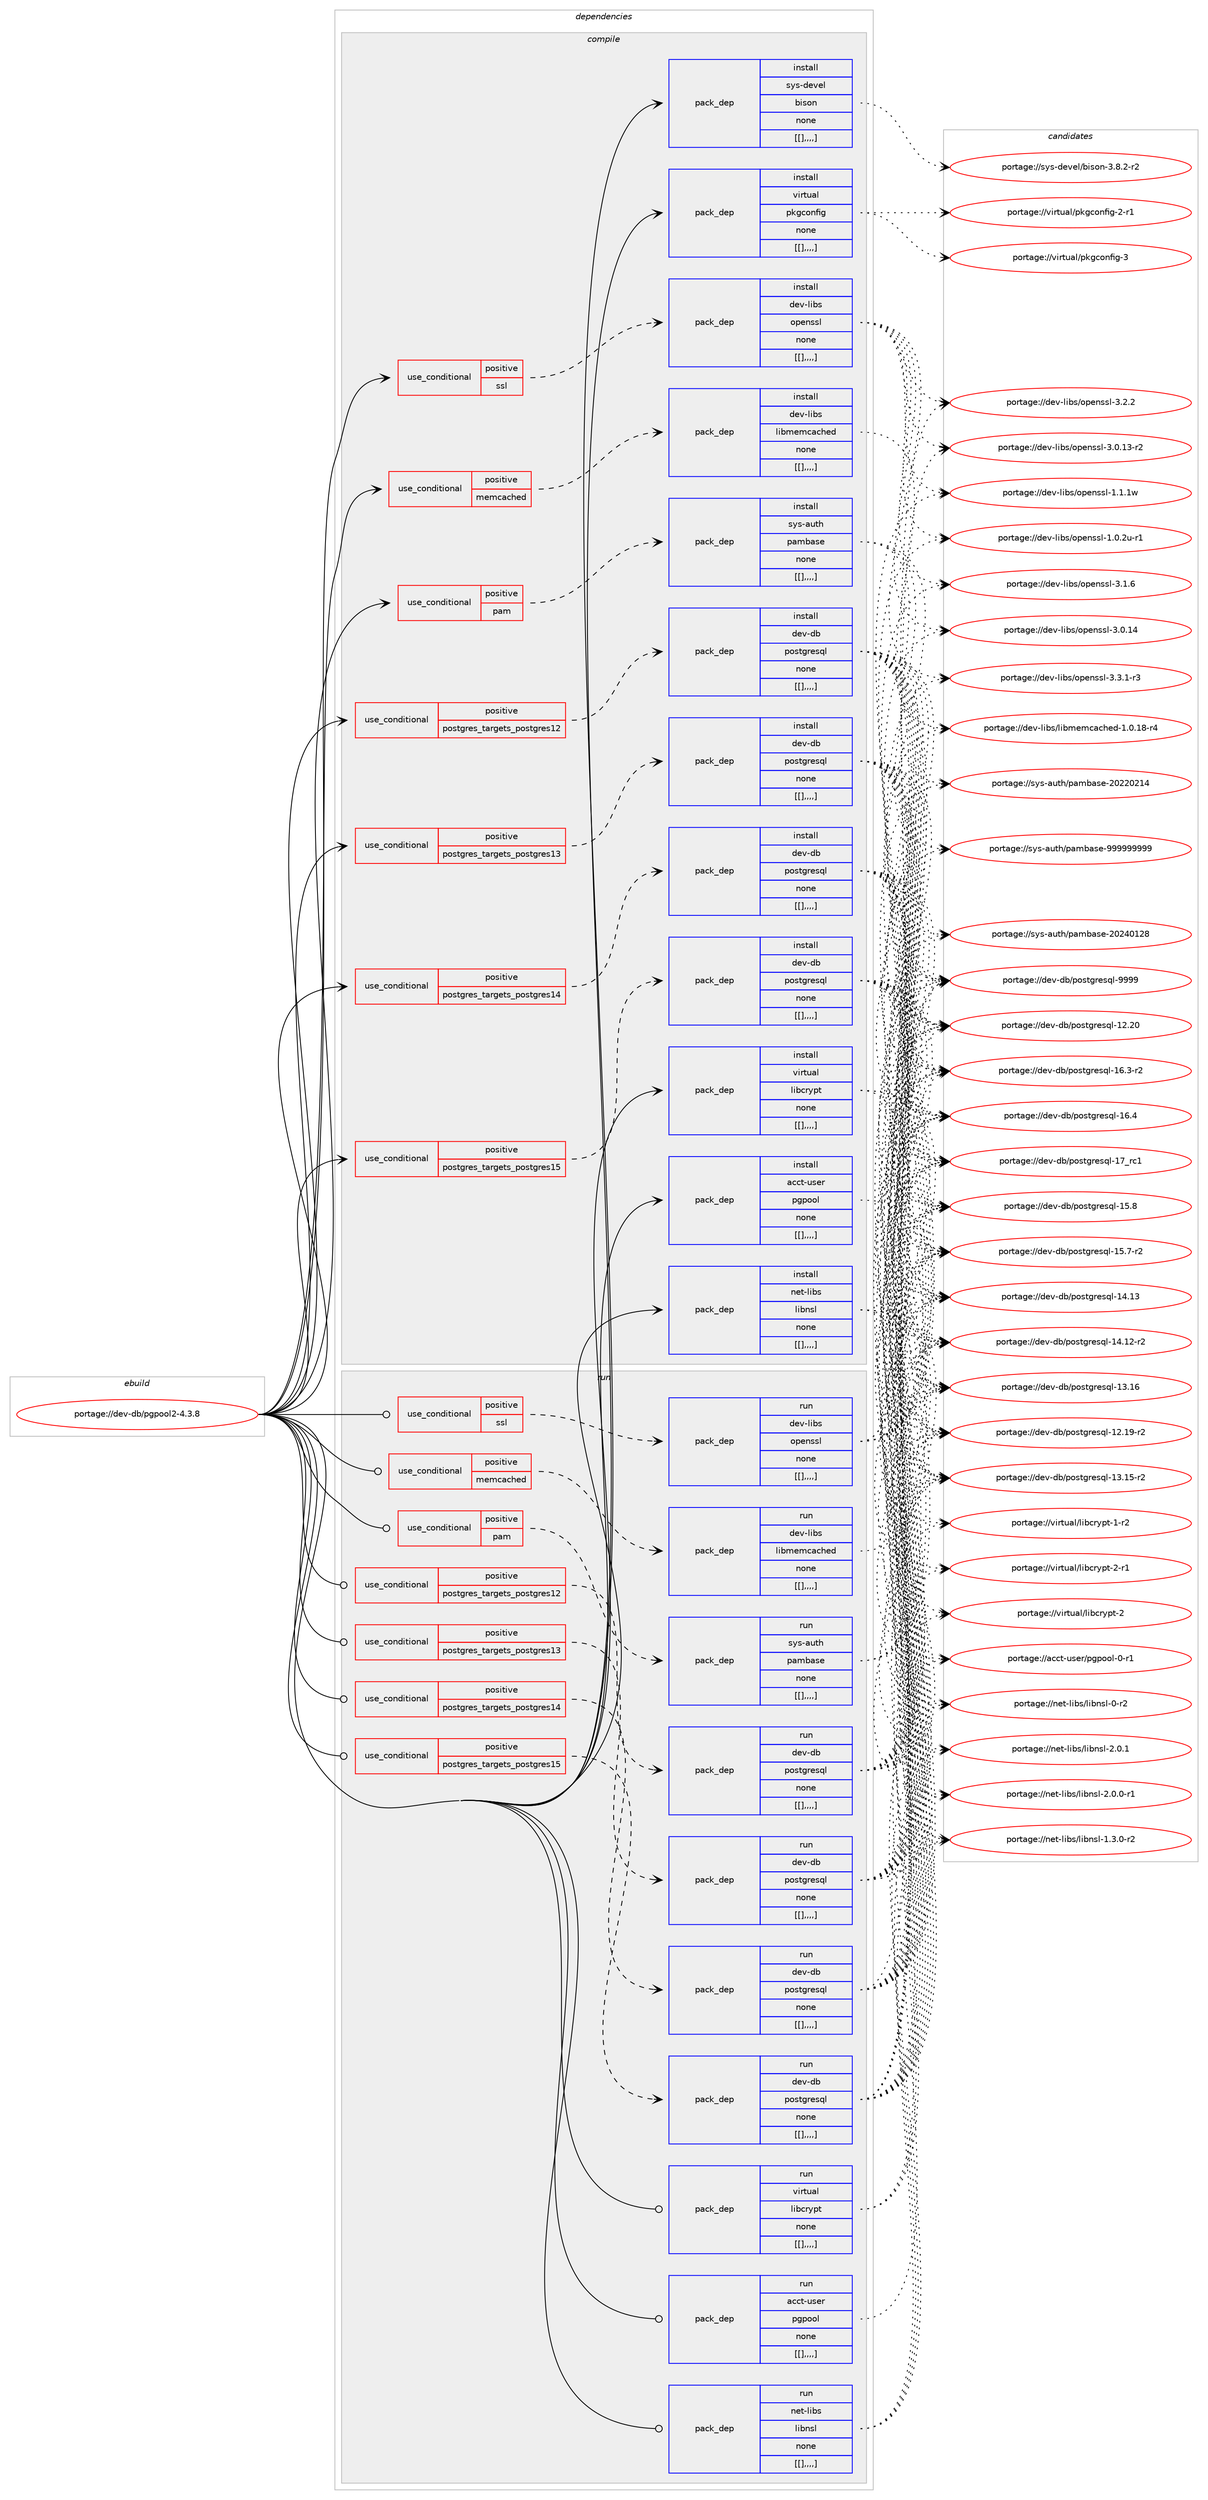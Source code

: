 digraph prolog {

# *************
# Graph options
# *************

newrank=true;
concentrate=true;
compound=true;
graph [rankdir=LR,fontname=Helvetica,fontsize=10,ranksep=1.5];#, ranksep=2.5, nodesep=0.2];
edge  [arrowhead=vee];
node  [fontname=Helvetica,fontsize=10];

# **********
# The ebuild
# **********

subgraph cluster_leftcol {
color=gray;
label=<<i>ebuild</i>>;
id [label="portage://dev-db/pgpool2-4.3.8", color=red, width=4, href="../dev-db/pgpool2-4.3.8.svg"];
}

# ****************
# The dependencies
# ****************

subgraph cluster_midcol {
color=gray;
label=<<i>dependencies</i>>;
subgraph cluster_compile {
fillcolor="#eeeeee";
style=filled;
label=<<i>compile</i>>;
subgraph cond18183 {
dependency69028 [label=<<TABLE BORDER="0" CELLBORDER="1" CELLSPACING="0" CELLPADDING="4"><TR><TD ROWSPAN="3" CELLPADDING="10">use_conditional</TD></TR><TR><TD>positive</TD></TR><TR><TD>memcached</TD></TR></TABLE>>, shape=none, color=red];
subgraph pack49900 {
dependency69029 [label=<<TABLE BORDER="0" CELLBORDER="1" CELLSPACING="0" CELLPADDING="4" WIDTH="220"><TR><TD ROWSPAN="6" CELLPADDING="30">pack_dep</TD></TR><TR><TD WIDTH="110">install</TD></TR><TR><TD>dev-libs</TD></TR><TR><TD>libmemcached</TD></TR><TR><TD>none</TD></TR><TR><TD>[[],,,,]</TD></TR></TABLE>>, shape=none, color=blue];
}
dependency69028:e -> dependency69029:w [weight=20,style="dashed",arrowhead="vee"];
}
id:e -> dependency69028:w [weight=20,style="solid",arrowhead="vee"];
subgraph cond18184 {
dependency69030 [label=<<TABLE BORDER="0" CELLBORDER="1" CELLSPACING="0" CELLPADDING="4"><TR><TD ROWSPAN="3" CELLPADDING="10">use_conditional</TD></TR><TR><TD>positive</TD></TR><TR><TD>pam</TD></TR></TABLE>>, shape=none, color=red];
subgraph pack49901 {
dependency69031 [label=<<TABLE BORDER="0" CELLBORDER="1" CELLSPACING="0" CELLPADDING="4" WIDTH="220"><TR><TD ROWSPAN="6" CELLPADDING="30">pack_dep</TD></TR><TR><TD WIDTH="110">install</TD></TR><TR><TD>sys-auth</TD></TR><TR><TD>pambase</TD></TR><TR><TD>none</TD></TR><TR><TD>[[],,,,]</TD></TR></TABLE>>, shape=none, color=blue];
}
dependency69030:e -> dependency69031:w [weight=20,style="dashed",arrowhead="vee"];
}
id:e -> dependency69030:w [weight=20,style="solid",arrowhead="vee"];
subgraph cond18185 {
dependency69032 [label=<<TABLE BORDER="0" CELLBORDER="1" CELLSPACING="0" CELLPADDING="4"><TR><TD ROWSPAN="3" CELLPADDING="10">use_conditional</TD></TR><TR><TD>positive</TD></TR><TR><TD>postgres_targets_postgres12</TD></TR></TABLE>>, shape=none, color=red];
subgraph pack49902 {
dependency69033 [label=<<TABLE BORDER="0" CELLBORDER="1" CELLSPACING="0" CELLPADDING="4" WIDTH="220"><TR><TD ROWSPAN="6" CELLPADDING="30">pack_dep</TD></TR><TR><TD WIDTH="110">install</TD></TR><TR><TD>dev-db</TD></TR><TR><TD>postgresql</TD></TR><TR><TD>none</TD></TR><TR><TD>[[],,,,]</TD></TR></TABLE>>, shape=none, color=blue];
}
dependency69032:e -> dependency69033:w [weight=20,style="dashed",arrowhead="vee"];
}
id:e -> dependency69032:w [weight=20,style="solid",arrowhead="vee"];
subgraph cond18186 {
dependency69034 [label=<<TABLE BORDER="0" CELLBORDER="1" CELLSPACING="0" CELLPADDING="4"><TR><TD ROWSPAN="3" CELLPADDING="10">use_conditional</TD></TR><TR><TD>positive</TD></TR><TR><TD>postgres_targets_postgres13</TD></TR></TABLE>>, shape=none, color=red];
subgraph pack49903 {
dependency69035 [label=<<TABLE BORDER="0" CELLBORDER="1" CELLSPACING="0" CELLPADDING="4" WIDTH="220"><TR><TD ROWSPAN="6" CELLPADDING="30">pack_dep</TD></TR><TR><TD WIDTH="110">install</TD></TR><TR><TD>dev-db</TD></TR><TR><TD>postgresql</TD></TR><TR><TD>none</TD></TR><TR><TD>[[],,,,]</TD></TR></TABLE>>, shape=none, color=blue];
}
dependency69034:e -> dependency69035:w [weight=20,style="dashed",arrowhead="vee"];
}
id:e -> dependency69034:w [weight=20,style="solid",arrowhead="vee"];
subgraph cond18187 {
dependency69036 [label=<<TABLE BORDER="0" CELLBORDER="1" CELLSPACING="0" CELLPADDING="4"><TR><TD ROWSPAN="3" CELLPADDING="10">use_conditional</TD></TR><TR><TD>positive</TD></TR><TR><TD>postgres_targets_postgres14</TD></TR></TABLE>>, shape=none, color=red];
subgraph pack49904 {
dependency69037 [label=<<TABLE BORDER="0" CELLBORDER="1" CELLSPACING="0" CELLPADDING="4" WIDTH="220"><TR><TD ROWSPAN="6" CELLPADDING="30">pack_dep</TD></TR><TR><TD WIDTH="110">install</TD></TR><TR><TD>dev-db</TD></TR><TR><TD>postgresql</TD></TR><TR><TD>none</TD></TR><TR><TD>[[],,,,]</TD></TR></TABLE>>, shape=none, color=blue];
}
dependency69036:e -> dependency69037:w [weight=20,style="dashed",arrowhead="vee"];
}
id:e -> dependency69036:w [weight=20,style="solid",arrowhead="vee"];
subgraph cond18188 {
dependency69038 [label=<<TABLE BORDER="0" CELLBORDER="1" CELLSPACING="0" CELLPADDING="4"><TR><TD ROWSPAN="3" CELLPADDING="10">use_conditional</TD></TR><TR><TD>positive</TD></TR><TR><TD>postgres_targets_postgres15</TD></TR></TABLE>>, shape=none, color=red];
subgraph pack49905 {
dependency69039 [label=<<TABLE BORDER="0" CELLBORDER="1" CELLSPACING="0" CELLPADDING="4" WIDTH="220"><TR><TD ROWSPAN="6" CELLPADDING="30">pack_dep</TD></TR><TR><TD WIDTH="110">install</TD></TR><TR><TD>dev-db</TD></TR><TR><TD>postgresql</TD></TR><TR><TD>none</TD></TR><TR><TD>[[],,,,]</TD></TR></TABLE>>, shape=none, color=blue];
}
dependency69038:e -> dependency69039:w [weight=20,style="dashed",arrowhead="vee"];
}
id:e -> dependency69038:w [weight=20,style="solid",arrowhead="vee"];
subgraph cond18189 {
dependency69040 [label=<<TABLE BORDER="0" CELLBORDER="1" CELLSPACING="0" CELLPADDING="4"><TR><TD ROWSPAN="3" CELLPADDING="10">use_conditional</TD></TR><TR><TD>positive</TD></TR><TR><TD>ssl</TD></TR></TABLE>>, shape=none, color=red];
subgraph pack49906 {
dependency69041 [label=<<TABLE BORDER="0" CELLBORDER="1" CELLSPACING="0" CELLPADDING="4" WIDTH="220"><TR><TD ROWSPAN="6" CELLPADDING="30">pack_dep</TD></TR><TR><TD WIDTH="110">install</TD></TR><TR><TD>dev-libs</TD></TR><TR><TD>openssl</TD></TR><TR><TD>none</TD></TR><TR><TD>[[],,,,]</TD></TR></TABLE>>, shape=none, color=blue];
}
dependency69040:e -> dependency69041:w [weight=20,style="dashed",arrowhead="vee"];
}
id:e -> dependency69040:w [weight=20,style="solid",arrowhead="vee"];
subgraph pack49907 {
dependency69042 [label=<<TABLE BORDER="0" CELLBORDER="1" CELLSPACING="0" CELLPADDING="4" WIDTH="220"><TR><TD ROWSPAN="6" CELLPADDING="30">pack_dep</TD></TR><TR><TD WIDTH="110">install</TD></TR><TR><TD>acct-user</TD></TR><TR><TD>pgpool</TD></TR><TR><TD>none</TD></TR><TR><TD>[[],,,,]</TD></TR></TABLE>>, shape=none, color=blue];
}
id:e -> dependency69042:w [weight=20,style="solid",arrowhead="vee"];
subgraph pack49908 {
dependency69043 [label=<<TABLE BORDER="0" CELLBORDER="1" CELLSPACING="0" CELLPADDING="4" WIDTH="220"><TR><TD ROWSPAN="6" CELLPADDING="30">pack_dep</TD></TR><TR><TD WIDTH="110">install</TD></TR><TR><TD>net-libs</TD></TR><TR><TD>libnsl</TD></TR><TR><TD>none</TD></TR><TR><TD>[[],,,,]</TD></TR></TABLE>>, shape=none, color=blue];
}
id:e -> dependency69043:w [weight=20,style="solid",arrowhead="vee"];
subgraph pack49909 {
dependency69044 [label=<<TABLE BORDER="0" CELLBORDER="1" CELLSPACING="0" CELLPADDING="4" WIDTH="220"><TR><TD ROWSPAN="6" CELLPADDING="30">pack_dep</TD></TR><TR><TD WIDTH="110">install</TD></TR><TR><TD>sys-devel</TD></TR><TR><TD>bison</TD></TR><TR><TD>none</TD></TR><TR><TD>[[],,,,]</TD></TR></TABLE>>, shape=none, color=blue];
}
id:e -> dependency69044:w [weight=20,style="solid",arrowhead="vee"];
subgraph pack49910 {
dependency69045 [label=<<TABLE BORDER="0" CELLBORDER="1" CELLSPACING="0" CELLPADDING="4" WIDTH="220"><TR><TD ROWSPAN="6" CELLPADDING="30">pack_dep</TD></TR><TR><TD WIDTH="110">install</TD></TR><TR><TD>virtual</TD></TR><TR><TD>libcrypt</TD></TR><TR><TD>none</TD></TR><TR><TD>[[],,,,]</TD></TR></TABLE>>, shape=none, color=blue];
}
id:e -> dependency69045:w [weight=20,style="solid",arrowhead="vee"];
subgraph pack49911 {
dependency69046 [label=<<TABLE BORDER="0" CELLBORDER="1" CELLSPACING="0" CELLPADDING="4" WIDTH="220"><TR><TD ROWSPAN="6" CELLPADDING="30">pack_dep</TD></TR><TR><TD WIDTH="110">install</TD></TR><TR><TD>virtual</TD></TR><TR><TD>pkgconfig</TD></TR><TR><TD>none</TD></TR><TR><TD>[[],,,,]</TD></TR></TABLE>>, shape=none, color=blue];
}
id:e -> dependency69046:w [weight=20,style="solid",arrowhead="vee"];
}
subgraph cluster_compileandrun {
fillcolor="#eeeeee";
style=filled;
label=<<i>compile and run</i>>;
}
subgraph cluster_run {
fillcolor="#eeeeee";
style=filled;
label=<<i>run</i>>;
subgraph cond18190 {
dependency69047 [label=<<TABLE BORDER="0" CELLBORDER="1" CELLSPACING="0" CELLPADDING="4"><TR><TD ROWSPAN="3" CELLPADDING="10">use_conditional</TD></TR><TR><TD>positive</TD></TR><TR><TD>memcached</TD></TR></TABLE>>, shape=none, color=red];
subgraph pack49912 {
dependency69048 [label=<<TABLE BORDER="0" CELLBORDER="1" CELLSPACING="0" CELLPADDING="4" WIDTH="220"><TR><TD ROWSPAN="6" CELLPADDING="30">pack_dep</TD></TR><TR><TD WIDTH="110">run</TD></TR><TR><TD>dev-libs</TD></TR><TR><TD>libmemcached</TD></TR><TR><TD>none</TD></TR><TR><TD>[[],,,,]</TD></TR></TABLE>>, shape=none, color=blue];
}
dependency69047:e -> dependency69048:w [weight=20,style="dashed",arrowhead="vee"];
}
id:e -> dependency69047:w [weight=20,style="solid",arrowhead="odot"];
subgraph cond18191 {
dependency69049 [label=<<TABLE BORDER="0" CELLBORDER="1" CELLSPACING="0" CELLPADDING="4"><TR><TD ROWSPAN="3" CELLPADDING="10">use_conditional</TD></TR><TR><TD>positive</TD></TR><TR><TD>pam</TD></TR></TABLE>>, shape=none, color=red];
subgraph pack49913 {
dependency69050 [label=<<TABLE BORDER="0" CELLBORDER="1" CELLSPACING="0" CELLPADDING="4" WIDTH="220"><TR><TD ROWSPAN="6" CELLPADDING="30">pack_dep</TD></TR><TR><TD WIDTH="110">run</TD></TR><TR><TD>sys-auth</TD></TR><TR><TD>pambase</TD></TR><TR><TD>none</TD></TR><TR><TD>[[],,,,]</TD></TR></TABLE>>, shape=none, color=blue];
}
dependency69049:e -> dependency69050:w [weight=20,style="dashed",arrowhead="vee"];
}
id:e -> dependency69049:w [weight=20,style="solid",arrowhead="odot"];
subgraph cond18192 {
dependency69051 [label=<<TABLE BORDER="0" CELLBORDER="1" CELLSPACING="0" CELLPADDING="4"><TR><TD ROWSPAN="3" CELLPADDING="10">use_conditional</TD></TR><TR><TD>positive</TD></TR><TR><TD>postgres_targets_postgres12</TD></TR></TABLE>>, shape=none, color=red];
subgraph pack49914 {
dependency69052 [label=<<TABLE BORDER="0" CELLBORDER="1" CELLSPACING="0" CELLPADDING="4" WIDTH="220"><TR><TD ROWSPAN="6" CELLPADDING="30">pack_dep</TD></TR><TR><TD WIDTH="110">run</TD></TR><TR><TD>dev-db</TD></TR><TR><TD>postgresql</TD></TR><TR><TD>none</TD></TR><TR><TD>[[],,,,]</TD></TR></TABLE>>, shape=none, color=blue];
}
dependency69051:e -> dependency69052:w [weight=20,style="dashed",arrowhead="vee"];
}
id:e -> dependency69051:w [weight=20,style="solid",arrowhead="odot"];
subgraph cond18193 {
dependency69053 [label=<<TABLE BORDER="0" CELLBORDER="1" CELLSPACING="0" CELLPADDING="4"><TR><TD ROWSPAN="3" CELLPADDING="10">use_conditional</TD></TR><TR><TD>positive</TD></TR><TR><TD>postgres_targets_postgres13</TD></TR></TABLE>>, shape=none, color=red];
subgraph pack49915 {
dependency69054 [label=<<TABLE BORDER="0" CELLBORDER="1" CELLSPACING="0" CELLPADDING="4" WIDTH="220"><TR><TD ROWSPAN="6" CELLPADDING="30">pack_dep</TD></TR><TR><TD WIDTH="110">run</TD></TR><TR><TD>dev-db</TD></TR><TR><TD>postgresql</TD></TR><TR><TD>none</TD></TR><TR><TD>[[],,,,]</TD></TR></TABLE>>, shape=none, color=blue];
}
dependency69053:e -> dependency69054:w [weight=20,style="dashed",arrowhead="vee"];
}
id:e -> dependency69053:w [weight=20,style="solid",arrowhead="odot"];
subgraph cond18194 {
dependency69055 [label=<<TABLE BORDER="0" CELLBORDER="1" CELLSPACING="0" CELLPADDING="4"><TR><TD ROWSPAN="3" CELLPADDING="10">use_conditional</TD></TR><TR><TD>positive</TD></TR><TR><TD>postgres_targets_postgres14</TD></TR></TABLE>>, shape=none, color=red];
subgraph pack49916 {
dependency69056 [label=<<TABLE BORDER="0" CELLBORDER="1" CELLSPACING="0" CELLPADDING="4" WIDTH="220"><TR><TD ROWSPAN="6" CELLPADDING="30">pack_dep</TD></TR><TR><TD WIDTH="110">run</TD></TR><TR><TD>dev-db</TD></TR><TR><TD>postgresql</TD></TR><TR><TD>none</TD></TR><TR><TD>[[],,,,]</TD></TR></TABLE>>, shape=none, color=blue];
}
dependency69055:e -> dependency69056:w [weight=20,style="dashed",arrowhead="vee"];
}
id:e -> dependency69055:w [weight=20,style="solid",arrowhead="odot"];
subgraph cond18195 {
dependency69057 [label=<<TABLE BORDER="0" CELLBORDER="1" CELLSPACING="0" CELLPADDING="4"><TR><TD ROWSPAN="3" CELLPADDING="10">use_conditional</TD></TR><TR><TD>positive</TD></TR><TR><TD>postgres_targets_postgres15</TD></TR></TABLE>>, shape=none, color=red];
subgraph pack49917 {
dependency69058 [label=<<TABLE BORDER="0" CELLBORDER="1" CELLSPACING="0" CELLPADDING="4" WIDTH="220"><TR><TD ROWSPAN="6" CELLPADDING="30">pack_dep</TD></TR><TR><TD WIDTH="110">run</TD></TR><TR><TD>dev-db</TD></TR><TR><TD>postgresql</TD></TR><TR><TD>none</TD></TR><TR><TD>[[],,,,]</TD></TR></TABLE>>, shape=none, color=blue];
}
dependency69057:e -> dependency69058:w [weight=20,style="dashed",arrowhead="vee"];
}
id:e -> dependency69057:w [weight=20,style="solid",arrowhead="odot"];
subgraph cond18196 {
dependency69059 [label=<<TABLE BORDER="0" CELLBORDER="1" CELLSPACING="0" CELLPADDING="4"><TR><TD ROWSPAN="3" CELLPADDING="10">use_conditional</TD></TR><TR><TD>positive</TD></TR><TR><TD>ssl</TD></TR></TABLE>>, shape=none, color=red];
subgraph pack49918 {
dependency69060 [label=<<TABLE BORDER="0" CELLBORDER="1" CELLSPACING="0" CELLPADDING="4" WIDTH="220"><TR><TD ROWSPAN="6" CELLPADDING="30">pack_dep</TD></TR><TR><TD WIDTH="110">run</TD></TR><TR><TD>dev-libs</TD></TR><TR><TD>openssl</TD></TR><TR><TD>none</TD></TR><TR><TD>[[],,,,]</TD></TR></TABLE>>, shape=none, color=blue];
}
dependency69059:e -> dependency69060:w [weight=20,style="dashed",arrowhead="vee"];
}
id:e -> dependency69059:w [weight=20,style="solid",arrowhead="odot"];
subgraph pack49919 {
dependency69061 [label=<<TABLE BORDER="0" CELLBORDER="1" CELLSPACING="0" CELLPADDING="4" WIDTH="220"><TR><TD ROWSPAN="6" CELLPADDING="30">pack_dep</TD></TR><TR><TD WIDTH="110">run</TD></TR><TR><TD>acct-user</TD></TR><TR><TD>pgpool</TD></TR><TR><TD>none</TD></TR><TR><TD>[[],,,,]</TD></TR></TABLE>>, shape=none, color=blue];
}
id:e -> dependency69061:w [weight=20,style="solid",arrowhead="odot"];
subgraph pack49920 {
dependency69062 [label=<<TABLE BORDER="0" CELLBORDER="1" CELLSPACING="0" CELLPADDING="4" WIDTH="220"><TR><TD ROWSPAN="6" CELLPADDING="30">pack_dep</TD></TR><TR><TD WIDTH="110">run</TD></TR><TR><TD>net-libs</TD></TR><TR><TD>libnsl</TD></TR><TR><TD>none</TD></TR><TR><TD>[[],,,,]</TD></TR></TABLE>>, shape=none, color=blue];
}
id:e -> dependency69062:w [weight=20,style="solid",arrowhead="odot"];
subgraph pack49921 {
dependency69063 [label=<<TABLE BORDER="0" CELLBORDER="1" CELLSPACING="0" CELLPADDING="4" WIDTH="220"><TR><TD ROWSPAN="6" CELLPADDING="30">pack_dep</TD></TR><TR><TD WIDTH="110">run</TD></TR><TR><TD>virtual</TD></TR><TR><TD>libcrypt</TD></TR><TR><TD>none</TD></TR><TR><TD>[[],,,,]</TD></TR></TABLE>>, shape=none, color=blue];
}
id:e -> dependency69063:w [weight=20,style="solid",arrowhead="odot"];
}
}

# **************
# The candidates
# **************

subgraph cluster_choices {
rank=same;
color=gray;
label=<<i>candidates</i>>;

subgraph choice49900 {
color=black;
nodesep=1;
choice10010111845108105981154710810598109101109999799104101100454946484649564511452 [label="portage://dev-libs/libmemcached-1.0.18-r4", color=red, width=4,href="../dev-libs/libmemcached-1.0.18-r4.svg"];
dependency69029:e -> choice10010111845108105981154710810598109101109999799104101100454946484649564511452:w [style=dotted,weight="100"];
}
subgraph choice49901 {
color=black;
nodesep=1;
choice11512111545971171161044711297109989711510145575757575757575757 [label="portage://sys-auth/pambase-999999999", color=red, width=4,href="../sys-auth/pambase-999999999.svg"];
choice115121115459711711610447112971099897115101455048505248495056 [label="portage://sys-auth/pambase-20240128", color=red, width=4,href="../sys-auth/pambase-20240128.svg"];
choice115121115459711711610447112971099897115101455048505048504952 [label="portage://sys-auth/pambase-20220214", color=red, width=4,href="../sys-auth/pambase-20220214.svg"];
dependency69031:e -> choice11512111545971171161044711297109989711510145575757575757575757:w [style=dotted,weight="100"];
dependency69031:e -> choice115121115459711711610447112971099897115101455048505248495056:w [style=dotted,weight="100"];
dependency69031:e -> choice115121115459711711610447112971099897115101455048505048504952:w [style=dotted,weight="100"];
}
subgraph choice49902 {
color=black;
nodesep=1;
choice1001011184510098471121111151161031141011151131084557575757 [label="portage://dev-db/postgresql-9999", color=red, width=4,href="../dev-db/postgresql-9999.svg"];
choice100101118451009847112111115116103114101115113108454955951149949 [label="portage://dev-db/postgresql-17_rc1", color=red, width=4,href="../dev-db/postgresql-17_rc1.svg"];
choice1001011184510098471121111151161031141011151131084549544652 [label="portage://dev-db/postgresql-16.4", color=red, width=4,href="../dev-db/postgresql-16.4.svg"];
choice10010111845100984711211111511610311410111511310845495446514511450 [label="portage://dev-db/postgresql-16.3-r2", color=red, width=4,href="../dev-db/postgresql-16.3-r2.svg"];
choice1001011184510098471121111151161031141011151131084549534656 [label="portage://dev-db/postgresql-15.8", color=red, width=4,href="../dev-db/postgresql-15.8.svg"];
choice10010111845100984711211111511610311410111511310845495346554511450 [label="portage://dev-db/postgresql-15.7-r2", color=red, width=4,href="../dev-db/postgresql-15.7-r2.svg"];
choice100101118451009847112111115116103114101115113108454952464951 [label="portage://dev-db/postgresql-14.13", color=red, width=4,href="../dev-db/postgresql-14.13.svg"];
choice1001011184510098471121111151161031141011151131084549524649504511450 [label="portage://dev-db/postgresql-14.12-r2", color=red, width=4,href="../dev-db/postgresql-14.12-r2.svg"];
choice100101118451009847112111115116103114101115113108454951464954 [label="portage://dev-db/postgresql-13.16", color=red, width=4,href="../dev-db/postgresql-13.16.svg"];
choice1001011184510098471121111151161031141011151131084549514649534511450 [label="portage://dev-db/postgresql-13.15-r2", color=red, width=4,href="../dev-db/postgresql-13.15-r2.svg"];
choice100101118451009847112111115116103114101115113108454950465048 [label="portage://dev-db/postgresql-12.20", color=red, width=4,href="../dev-db/postgresql-12.20.svg"];
choice1001011184510098471121111151161031141011151131084549504649574511450 [label="portage://dev-db/postgresql-12.19-r2", color=red, width=4,href="../dev-db/postgresql-12.19-r2.svg"];
dependency69033:e -> choice1001011184510098471121111151161031141011151131084557575757:w [style=dotted,weight="100"];
dependency69033:e -> choice100101118451009847112111115116103114101115113108454955951149949:w [style=dotted,weight="100"];
dependency69033:e -> choice1001011184510098471121111151161031141011151131084549544652:w [style=dotted,weight="100"];
dependency69033:e -> choice10010111845100984711211111511610311410111511310845495446514511450:w [style=dotted,weight="100"];
dependency69033:e -> choice1001011184510098471121111151161031141011151131084549534656:w [style=dotted,weight="100"];
dependency69033:e -> choice10010111845100984711211111511610311410111511310845495346554511450:w [style=dotted,weight="100"];
dependency69033:e -> choice100101118451009847112111115116103114101115113108454952464951:w [style=dotted,weight="100"];
dependency69033:e -> choice1001011184510098471121111151161031141011151131084549524649504511450:w [style=dotted,weight="100"];
dependency69033:e -> choice100101118451009847112111115116103114101115113108454951464954:w [style=dotted,weight="100"];
dependency69033:e -> choice1001011184510098471121111151161031141011151131084549514649534511450:w [style=dotted,weight="100"];
dependency69033:e -> choice100101118451009847112111115116103114101115113108454950465048:w [style=dotted,weight="100"];
dependency69033:e -> choice1001011184510098471121111151161031141011151131084549504649574511450:w [style=dotted,weight="100"];
}
subgraph choice49903 {
color=black;
nodesep=1;
choice1001011184510098471121111151161031141011151131084557575757 [label="portage://dev-db/postgresql-9999", color=red, width=4,href="../dev-db/postgresql-9999.svg"];
choice100101118451009847112111115116103114101115113108454955951149949 [label="portage://dev-db/postgresql-17_rc1", color=red, width=4,href="../dev-db/postgresql-17_rc1.svg"];
choice1001011184510098471121111151161031141011151131084549544652 [label="portage://dev-db/postgresql-16.4", color=red, width=4,href="../dev-db/postgresql-16.4.svg"];
choice10010111845100984711211111511610311410111511310845495446514511450 [label="portage://dev-db/postgresql-16.3-r2", color=red, width=4,href="../dev-db/postgresql-16.3-r2.svg"];
choice1001011184510098471121111151161031141011151131084549534656 [label="portage://dev-db/postgresql-15.8", color=red, width=4,href="../dev-db/postgresql-15.8.svg"];
choice10010111845100984711211111511610311410111511310845495346554511450 [label="portage://dev-db/postgresql-15.7-r2", color=red, width=4,href="../dev-db/postgresql-15.7-r2.svg"];
choice100101118451009847112111115116103114101115113108454952464951 [label="portage://dev-db/postgresql-14.13", color=red, width=4,href="../dev-db/postgresql-14.13.svg"];
choice1001011184510098471121111151161031141011151131084549524649504511450 [label="portage://dev-db/postgresql-14.12-r2", color=red, width=4,href="../dev-db/postgresql-14.12-r2.svg"];
choice100101118451009847112111115116103114101115113108454951464954 [label="portage://dev-db/postgresql-13.16", color=red, width=4,href="../dev-db/postgresql-13.16.svg"];
choice1001011184510098471121111151161031141011151131084549514649534511450 [label="portage://dev-db/postgresql-13.15-r2", color=red, width=4,href="../dev-db/postgresql-13.15-r2.svg"];
choice100101118451009847112111115116103114101115113108454950465048 [label="portage://dev-db/postgresql-12.20", color=red, width=4,href="../dev-db/postgresql-12.20.svg"];
choice1001011184510098471121111151161031141011151131084549504649574511450 [label="portage://dev-db/postgresql-12.19-r2", color=red, width=4,href="../dev-db/postgresql-12.19-r2.svg"];
dependency69035:e -> choice1001011184510098471121111151161031141011151131084557575757:w [style=dotted,weight="100"];
dependency69035:e -> choice100101118451009847112111115116103114101115113108454955951149949:w [style=dotted,weight="100"];
dependency69035:e -> choice1001011184510098471121111151161031141011151131084549544652:w [style=dotted,weight="100"];
dependency69035:e -> choice10010111845100984711211111511610311410111511310845495446514511450:w [style=dotted,weight="100"];
dependency69035:e -> choice1001011184510098471121111151161031141011151131084549534656:w [style=dotted,weight="100"];
dependency69035:e -> choice10010111845100984711211111511610311410111511310845495346554511450:w [style=dotted,weight="100"];
dependency69035:e -> choice100101118451009847112111115116103114101115113108454952464951:w [style=dotted,weight="100"];
dependency69035:e -> choice1001011184510098471121111151161031141011151131084549524649504511450:w [style=dotted,weight="100"];
dependency69035:e -> choice100101118451009847112111115116103114101115113108454951464954:w [style=dotted,weight="100"];
dependency69035:e -> choice1001011184510098471121111151161031141011151131084549514649534511450:w [style=dotted,weight="100"];
dependency69035:e -> choice100101118451009847112111115116103114101115113108454950465048:w [style=dotted,weight="100"];
dependency69035:e -> choice1001011184510098471121111151161031141011151131084549504649574511450:w [style=dotted,weight="100"];
}
subgraph choice49904 {
color=black;
nodesep=1;
choice1001011184510098471121111151161031141011151131084557575757 [label="portage://dev-db/postgresql-9999", color=red, width=4,href="../dev-db/postgresql-9999.svg"];
choice100101118451009847112111115116103114101115113108454955951149949 [label="portage://dev-db/postgresql-17_rc1", color=red, width=4,href="../dev-db/postgresql-17_rc1.svg"];
choice1001011184510098471121111151161031141011151131084549544652 [label="portage://dev-db/postgresql-16.4", color=red, width=4,href="../dev-db/postgresql-16.4.svg"];
choice10010111845100984711211111511610311410111511310845495446514511450 [label="portage://dev-db/postgresql-16.3-r2", color=red, width=4,href="../dev-db/postgresql-16.3-r2.svg"];
choice1001011184510098471121111151161031141011151131084549534656 [label="portage://dev-db/postgresql-15.8", color=red, width=4,href="../dev-db/postgresql-15.8.svg"];
choice10010111845100984711211111511610311410111511310845495346554511450 [label="portage://dev-db/postgresql-15.7-r2", color=red, width=4,href="../dev-db/postgresql-15.7-r2.svg"];
choice100101118451009847112111115116103114101115113108454952464951 [label="portage://dev-db/postgresql-14.13", color=red, width=4,href="../dev-db/postgresql-14.13.svg"];
choice1001011184510098471121111151161031141011151131084549524649504511450 [label="portage://dev-db/postgresql-14.12-r2", color=red, width=4,href="../dev-db/postgresql-14.12-r2.svg"];
choice100101118451009847112111115116103114101115113108454951464954 [label="portage://dev-db/postgresql-13.16", color=red, width=4,href="../dev-db/postgresql-13.16.svg"];
choice1001011184510098471121111151161031141011151131084549514649534511450 [label="portage://dev-db/postgresql-13.15-r2", color=red, width=4,href="../dev-db/postgresql-13.15-r2.svg"];
choice100101118451009847112111115116103114101115113108454950465048 [label="portage://dev-db/postgresql-12.20", color=red, width=4,href="../dev-db/postgresql-12.20.svg"];
choice1001011184510098471121111151161031141011151131084549504649574511450 [label="portage://dev-db/postgresql-12.19-r2", color=red, width=4,href="../dev-db/postgresql-12.19-r2.svg"];
dependency69037:e -> choice1001011184510098471121111151161031141011151131084557575757:w [style=dotted,weight="100"];
dependency69037:e -> choice100101118451009847112111115116103114101115113108454955951149949:w [style=dotted,weight="100"];
dependency69037:e -> choice1001011184510098471121111151161031141011151131084549544652:w [style=dotted,weight="100"];
dependency69037:e -> choice10010111845100984711211111511610311410111511310845495446514511450:w [style=dotted,weight="100"];
dependency69037:e -> choice1001011184510098471121111151161031141011151131084549534656:w [style=dotted,weight="100"];
dependency69037:e -> choice10010111845100984711211111511610311410111511310845495346554511450:w [style=dotted,weight="100"];
dependency69037:e -> choice100101118451009847112111115116103114101115113108454952464951:w [style=dotted,weight="100"];
dependency69037:e -> choice1001011184510098471121111151161031141011151131084549524649504511450:w [style=dotted,weight="100"];
dependency69037:e -> choice100101118451009847112111115116103114101115113108454951464954:w [style=dotted,weight="100"];
dependency69037:e -> choice1001011184510098471121111151161031141011151131084549514649534511450:w [style=dotted,weight="100"];
dependency69037:e -> choice100101118451009847112111115116103114101115113108454950465048:w [style=dotted,weight="100"];
dependency69037:e -> choice1001011184510098471121111151161031141011151131084549504649574511450:w [style=dotted,weight="100"];
}
subgraph choice49905 {
color=black;
nodesep=1;
choice1001011184510098471121111151161031141011151131084557575757 [label="portage://dev-db/postgresql-9999", color=red, width=4,href="../dev-db/postgresql-9999.svg"];
choice100101118451009847112111115116103114101115113108454955951149949 [label="portage://dev-db/postgresql-17_rc1", color=red, width=4,href="../dev-db/postgresql-17_rc1.svg"];
choice1001011184510098471121111151161031141011151131084549544652 [label="portage://dev-db/postgresql-16.4", color=red, width=4,href="../dev-db/postgresql-16.4.svg"];
choice10010111845100984711211111511610311410111511310845495446514511450 [label="portage://dev-db/postgresql-16.3-r2", color=red, width=4,href="../dev-db/postgresql-16.3-r2.svg"];
choice1001011184510098471121111151161031141011151131084549534656 [label="portage://dev-db/postgresql-15.8", color=red, width=4,href="../dev-db/postgresql-15.8.svg"];
choice10010111845100984711211111511610311410111511310845495346554511450 [label="portage://dev-db/postgresql-15.7-r2", color=red, width=4,href="../dev-db/postgresql-15.7-r2.svg"];
choice100101118451009847112111115116103114101115113108454952464951 [label="portage://dev-db/postgresql-14.13", color=red, width=4,href="../dev-db/postgresql-14.13.svg"];
choice1001011184510098471121111151161031141011151131084549524649504511450 [label="portage://dev-db/postgresql-14.12-r2", color=red, width=4,href="../dev-db/postgresql-14.12-r2.svg"];
choice100101118451009847112111115116103114101115113108454951464954 [label="portage://dev-db/postgresql-13.16", color=red, width=4,href="../dev-db/postgresql-13.16.svg"];
choice1001011184510098471121111151161031141011151131084549514649534511450 [label="portage://dev-db/postgresql-13.15-r2", color=red, width=4,href="../dev-db/postgresql-13.15-r2.svg"];
choice100101118451009847112111115116103114101115113108454950465048 [label="portage://dev-db/postgresql-12.20", color=red, width=4,href="../dev-db/postgresql-12.20.svg"];
choice1001011184510098471121111151161031141011151131084549504649574511450 [label="portage://dev-db/postgresql-12.19-r2", color=red, width=4,href="../dev-db/postgresql-12.19-r2.svg"];
dependency69039:e -> choice1001011184510098471121111151161031141011151131084557575757:w [style=dotted,weight="100"];
dependency69039:e -> choice100101118451009847112111115116103114101115113108454955951149949:w [style=dotted,weight="100"];
dependency69039:e -> choice1001011184510098471121111151161031141011151131084549544652:w [style=dotted,weight="100"];
dependency69039:e -> choice10010111845100984711211111511610311410111511310845495446514511450:w [style=dotted,weight="100"];
dependency69039:e -> choice1001011184510098471121111151161031141011151131084549534656:w [style=dotted,weight="100"];
dependency69039:e -> choice10010111845100984711211111511610311410111511310845495346554511450:w [style=dotted,weight="100"];
dependency69039:e -> choice100101118451009847112111115116103114101115113108454952464951:w [style=dotted,weight="100"];
dependency69039:e -> choice1001011184510098471121111151161031141011151131084549524649504511450:w [style=dotted,weight="100"];
dependency69039:e -> choice100101118451009847112111115116103114101115113108454951464954:w [style=dotted,weight="100"];
dependency69039:e -> choice1001011184510098471121111151161031141011151131084549514649534511450:w [style=dotted,weight="100"];
dependency69039:e -> choice100101118451009847112111115116103114101115113108454950465048:w [style=dotted,weight="100"];
dependency69039:e -> choice1001011184510098471121111151161031141011151131084549504649574511450:w [style=dotted,weight="100"];
}
subgraph choice49906 {
color=black;
nodesep=1;
choice1001011184510810598115471111121011101151151084551465146494511451 [label="portage://dev-libs/openssl-3.3.1-r3", color=red, width=4,href="../dev-libs/openssl-3.3.1-r3.svg"];
choice100101118451081059811547111112101110115115108455146504650 [label="portage://dev-libs/openssl-3.2.2", color=red, width=4,href="../dev-libs/openssl-3.2.2.svg"];
choice100101118451081059811547111112101110115115108455146494654 [label="portage://dev-libs/openssl-3.1.6", color=red, width=4,href="../dev-libs/openssl-3.1.6.svg"];
choice10010111845108105981154711111210111011511510845514648464952 [label="portage://dev-libs/openssl-3.0.14", color=red, width=4,href="../dev-libs/openssl-3.0.14.svg"];
choice100101118451081059811547111112101110115115108455146484649514511450 [label="portage://dev-libs/openssl-3.0.13-r2", color=red, width=4,href="../dev-libs/openssl-3.0.13-r2.svg"];
choice100101118451081059811547111112101110115115108454946494649119 [label="portage://dev-libs/openssl-1.1.1w", color=red, width=4,href="../dev-libs/openssl-1.1.1w.svg"];
choice1001011184510810598115471111121011101151151084549464846501174511449 [label="portage://dev-libs/openssl-1.0.2u-r1", color=red, width=4,href="../dev-libs/openssl-1.0.2u-r1.svg"];
dependency69041:e -> choice1001011184510810598115471111121011101151151084551465146494511451:w [style=dotted,weight="100"];
dependency69041:e -> choice100101118451081059811547111112101110115115108455146504650:w [style=dotted,weight="100"];
dependency69041:e -> choice100101118451081059811547111112101110115115108455146494654:w [style=dotted,weight="100"];
dependency69041:e -> choice10010111845108105981154711111210111011511510845514648464952:w [style=dotted,weight="100"];
dependency69041:e -> choice100101118451081059811547111112101110115115108455146484649514511450:w [style=dotted,weight="100"];
dependency69041:e -> choice100101118451081059811547111112101110115115108454946494649119:w [style=dotted,weight="100"];
dependency69041:e -> choice1001011184510810598115471111121011101151151084549464846501174511449:w [style=dotted,weight="100"];
}
subgraph choice49907 {
color=black;
nodesep=1;
choice979999116451171151011144711210311211111110845484511449 [label="portage://acct-user/pgpool-0-r1", color=red, width=4,href="../acct-user/pgpool-0-r1.svg"];
dependency69042:e -> choice979999116451171151011144711210311211111110845484511449:w [style=dotted,weight="100"];
}
subgraph choice49908 {
color=black;
nodesep=1;
choice11010111645108105981154710810598110115108455046484649 [label="portage://net-libs/libnsl-2.0.1", color=red, width=4,href="../net-libs/libnsl-2.0.1.svg"];
choice110101116451081059811547108105981101151084550464846484511449 [label="portage://net-libs/libnsl-2.0.0-r1", color=red, width=4,href="../net-libs/libnsl-2.0.0-r1.svg"];
choice110101116451081059811547108105981101151084549465146484511450 [label="portage://net-libs/libnsl-1.3.0-r2", color=red, width=4,href="../net-libs/libnsl-1.3.0-r2.svg"];
choice1101011164510810598115471081059811011510845484511450 [label="portage://net-libs/libnsl-0-r2", color=red, width=4,href="../net-libs/libnsl-0-r2.svg"];
dependency69043:e -> choice11010111645108105981154710810598110115108455046484649:w [style=dotted,weight="100"];
dependency69043:e -> choice110101116451081059811547108105981101151084550464846484511449:w [style=dotted,weight="100"];
dependency69043:e -> choice110101116451081059811547108105981101151084549465146484511450:w [style=dotted,weight="100"];
dependency69043:e -> choice1101011164510810598115471081059811011510845484511450:w [style=dotted,weight="100"];
}
subgraph choice49909 {
color=black;
nodesep=1;
choice1151211154510010111810110847981051151111104551465646504511450 [label="portage://sys-devel/bison-3.8.2-r2", color=red, width=4,href="../sys-devel/bison-3.8.2-r2.svg"];
dependency69044:e -> choice1151211154510010111810110847981051151111104551465646504511450:w [style=dotted,weight="100"];
}
subgraph choice49910 {
color=black;
nodesep=1;
choice1181051141161179710847108105989911412111211645504511449 [label="portage://virtual/libcrypt-2-r1", color=red, width=4,href="../virtual/libcrypt-2-r1.svg"];
choice118105114116117971084710810598991141211121164550 [label="portage://virtual/libcrypt-2", color=red, width=4,href="../virtual/libcrypt-2.svg"];
choice1181051141161179710847108105989911412111211645494511450 [label="portage://virtual/libcrypt-1-r2", color=red, width=4,href="../virtual/libcrypt-1-r2.svg"];
dependency69045:e -> choice1181051141161179710847108105989911412111211645504511449:w [style=dotted,weight="100"];
dependency69045:e -> choice118105114116117971084710810598991141211121164550:w [style=dotted,weight="100"];
dependency69045:e -> choice1181051141161179710847108105989911412111211645494511450:w [style=dotted,weight="100"];
}
subgraph choice49911 {
color=black;
nodesep=1;
choice1181051141161179710847112107103991111101021051034551 [label="portage://virtual/pkgconfig-3", color=red, width=4,href="../virtual/pkgconfig-3.svg"];
choice11810511411611797108471121071039911111010210510345504511449 [label="portage://virtual/pkgconfig-2-r1", color=red, width=4,href="../virtual/pkgconfig-2-r1.svg"];
dependency69046:e -> choice1181051141161179710847112107103991111101021051034551:w [style=dotted,weight="100"];
dependency69046:e -> choice11810511411611797108471121071039911111010210510345504511449:w [style=dotted,weight="100"];
}
subgraph choice49912 {
color=black;
nodesep=1;
choice10010111845108105981154710810598109101109999799104101100454946484649564511452 [label="portage://dev-libs/libmemcached-1.0.18-r4", color=red, width=4,href="../dev-libs/libmemcached-1.0.18-r4.svg"];
dependency69048:e -> choice10010111845108105981154710810598109101109999799104101100454946484649564511452:w [style=dotted,weight="100"];
}
subgraph choice49913 {
color=black;
nodesep=1;
choice11512111545971171161044711297109989711510145575757575757575757 [label="portage://sys-auth/pambase-999999999", color=red, width=4,href="../sys-auth/pambase-999999999.svg"];
choice115121115459711711610447112971099897115101455048505248495056 [label="portage://sys-auth/pambase-20240128", color=red, width=4,href="../sys-auth/pambase-20240128.svg"];
choice115121115459711711610447112971099897115101455048505048504952 [label="portage://sys-auth/pambase-20220214", color=red, width=4,href="../sys-auth/pambase-20220214.svg"];
dependency69050:e -> choice11512111545971171161044711297109989711510145575757575757575757:w [style=dotted,weight="100"];
dependency69050:e -> choice115121115459711711610447112971099897115101455048505248495056:w [style=dotted,weight="100"];
dependency69050:e -> choice115121115459711711610447112971099897115101455048505048504952:w [style=dotted,weight="100"];
}
subgraph choice49914 {
color=black;
nodesep=1;
choice1001011184510098471121111151161031141011151131084557575757 [label="portage://dev-db/postgresql-9999", color=red, width=4,href="../dev-db/postgresql-9999.svg"];
choice100101118451009847112111115116103114101115113108454955951149949 [label="portage://dev-db/postgresql-17_rc1", color=red, width=4,href="../dev-db/postgresql-17_rc1.svg"];
choice1001011184510098471121111151161031141011151131084549544652 [label="portage://dev-db/postgresql-16.4", color=red, width=4,href="../dev-db/postgresql-16.4.svg"];
choice10010111845100984711211111511610311410111511310845495446514511450 [label="portage://dev-db/postgresql-16.3-r2", color=red, width=4,href="../dev-db/postgresql-16.3-r2.svg"];
choice1001011184510098471121111151161031141011151131084549534656 [label="portage://dev-db/postgresql-15.8", color=red, width=4,href="../dev-db/postgresql-15.8.svg"];
choice10010111845100984711211111511610311410111511310845495346554511450 [label="portage://dev-db/postgresql-15.7-r2", color=red, width=4,href="../dev-db/postgresql-15.7-r2.svg"];
choice100101118451009847112111115116103114101115113108454952464951 [label="portage://dev-db/postgresql-14.13", color=red, width=4,href="../dev-db/postgresql-14.13.svg"];
choice1001011184510098471121111151161031141011151131084549524649504511450 [label="portage://dev-db/postgresql-14.12-r2", color=red, width=4,href="../dev-db/postgresql-14.12-r2.svg"];
choice100101118451009847112111115116103114101115113108454951464954 [label="portage://dev-db/postgresql-13.16", color=red, width=4,href="../dev-db/postgresql-13.16.svg"];
choice1001011184510098471121111151161031141011151131084549514649534511450 [label="portage://dev-db/postgresql-13.15-r2", color=red, width=4,href="../dev-db/postgresql-13.15-r2.svg"];
choice100101118451009847112111115116103114101115113108454950465048 [label="portage://dev-db/postgresql-12.20", color=red, width=4,href="../dev-db/postgresql-12.20.svg"];
choice1001011184510098471121111151161031141011151131084549504649574511450 [label="portage://dev-db/postgresql-12.19-r2", color=red, width=4,href="../dev-db/postgresql-12.19-r2.svg"];
dependency69052:e -> choice1001011184510098471121111151161031141011151131084557575757:w [style=dotted,weight="100"];
dependency69052:e -> choice100101118451009847112111115116103114101115113108454955951149949:w [style=dotted,weight="100"];
dependency69052:e -> choice1001011184510098471121111151161031141011151131084549544652:w [style=dotted,weight="100"];
dependency69052:e -> choice10010111845100984711211111511610311410111511310845495446514511450:w [style=dotted,weight="100"];
dependency69052:e -> choice1001011184510098471121111151161031141011151131084549534656:w [style=dotted,weight="100"];
dependency69052:e -> choice10010111845100984711211111511610311410111511310845495346554511450:w [style=dotted,weight="100"];
dependency69052:e -> choice100101118451009847112111115116103114101115113108454952464951:w [style=dotted,weight="100"];
dependency69052:e -> choice1001011184510098471121111151161031141011151131084549524649504511450:w [style=dotted,weight="100"];
dependency69052:e -> choice100101118451009847112111115116103114101115113108454951464954:w [style=dotted,weight="100"];
dependency69052:e -> choice1001011184510098471121111151161031141011151131084549514649534511450:w [style=dotted,weight="100"];
dependency69052:e -> choice100101118451009847112111115116103114101115113108454950465048:w [style=dotted,weight="100"];
dependency69052:e -> choice1001011184510098471121111151161031141011151131084549504649574511450:w [style=dotted,weight="100"];
}
subgraph choice49915 {
color=black;
nodesep=1;
choice1001011184510098471121111151161031141011151131084557575757 [label="portage://dev-db/postgresql-9999", color=red, width=4,href="../dev-db/postgresql-9999.svg"];
choice100101118451009847112111115116103114101115113108454955951149949 [label="portage://dev-db/postgresql-17_rc1", color=red, width=4,href="../dev-db/postgresql-17_rc1.svg"];
choice1001011184510098471121111151161031141011151131084549544652 [label="portage://dev-db/postgresql-16.4", color=red, width=4,href="../dev-db/postgresql-16.4.svg"];
choice10010111845100984711211111511610311410111511310845495446514511450 [label="portage://dev-db/postgresql-16.3-r2", color=red, width=4,href="../dev-db/postgresql-16.3-r2.svg"];
choice1001011184510098471121111151161031141011151131084549534656 [label="portage://dev-db/postgresql-15.8", color=red, width=4,href="../dev-db/postgresql-15.8.svg"];
choice10010111845100984711211111511610311410111511310845495346554511450 [label="portage://dev-db/postgresql-15.7-r2", color=red, width=4,href="../dev-db/postgresql-15.7-r2.svg"];
choice100101118451009847112111115116103114101115113108454952464951 [label="portage://dev-db/postgresql-14.13", color=red, width=4,href="../dev-db/postgresql-14.13.svg"];
choice1001011184510098471121111151161031141011151131084549524649504511450 [label="portage://dev-db/postgresql-14.12-r2", color=red, width=4,href="../dev-db/postgresql-14.12-r2.svg"];
choice100101118451009847112111115116103114101115113108454951464954 [label="portage://dev-db/postgresql-13.16", color=red, width=4,href="../dev-db/postgresql-13.16.svg"];
choice1001011184510098471121111151161031141011151131084549514649534511450 [label="portage://dev-db/postgresql-13.15-r2", color=red, width=4,href="../dev-db/postgresql-13.15-r2.svg"];
choice100101118451009847112111115116103114101115113108454950465048 [label="portage://dev-db/postgresql-12.20", color=red, width=4,href="../dev-db/postgresql-12.20.svg"];
choice1001011184510098471121111151161031141011151131084549504649574511450 [label="portage://dev-db/postgresql-12.19-r2", color=red, width=4,href="../dev-db/postgresql-12.19-r2.svg"];
dependency69054:e -> choice1001011184510098471121111151161031141011151131084557575757:w [style=dotted,weight="100"];
dependency69054:e -> choice100101118451009847112111115116103114101115113108454955951149949:w [style=dotted,weight="100"];
dependency69054:e -> choice1001011184510098471121111151161031141011151131084549544652:w [style=dotted,weight="100"];
dependency69054:e -> choice10010111845100984711211111511610311410111511310845495446514511450:w [style=dotted,weight="100"];
dependency69054:e -> choice1001011184510098471121111151161031141011151131084549534656:w [style=dotted,weight="100"];
dependency69054:e -> choice10010111845100984711211111511610311410111511310845495346554511450:w [style=dotted,weight="100"];
dependency69054:e -> choice100101118451009847112111115116103114101115113108454952464951:w [style=dotted,weight="100"];
dependency69054:e -> choice1001011184510098471121111151161031141011151131084549524649504511450:w [style=dotted,weight="100"];
dependency69054:e -> choice100101118451009847112111115116103114101115113108454951464954:w [style=dotted,weight="100"];
dependency69054:e -> choice1001011184510098471121111151161031141011151131084549514649534511450:w [style=dotted,weight="100"];
dependency69054:e -> choice100101118451009847112111115116103114101115113108454950465048:w [style=dotted,weight="100"];
dependency69054:e -> choice1001011184510098471121111151161031141011151131084549504649574511450:w [style=dotted,weight="100"];
}
subgraph choice49916 {
color=black;
nodesep=1;
choice1001011184510098471121111151161031141011151131084557575757 [label="portage://dev-db/postgresql-9999", color=red, width=4,href="../dev-db/postgresql-9999.svg"];
choice100101118451009847112111115116103114101115113108454955951149949 [label="portage://dev-db/postgresql-17_rc1", color=red, width=4,href="../dev-db/postgresql-17_rc1.svg"];
choice1001011184510098471121111151161031141011151131084549544652 [label="portage://dev-db/postgresql-16.4", color=red, width=4,href="../dev-db/postgresql-16.4.svg"];
choice10010111845100984711211111511610311410111511310845495446514511450 [label="portage://dev-db/postgresql-16.3-r2", color=red, width=4,href="../dev-db/postgresql-16.3-r2.svg"];
choice1001011184510098471121111151161031141011151131084549534656 [label="portage://dev-db/postgresql-15.8", color=red, width=4,href="../dev-db/postgresql-15.8.svg"];
choice10010111845100984711211111511610311410111511310845495346554511450 [label="portage://dev-db/postgresql-15.7-r2", color=red, width=4,href="../dev-db/postgresql-15.7-r2.svg"];
choice100101118451009847112111115116103114101115113108454952464951 [label="portage://dev-db/postgresql-14.13", color=red, width=4,href="../dev-db/postgresql-14.13.svg"];
choice1001011184510098471121111151161031141011151131084549524649504511450 [label="portage://dev-db/postgresql-14.12-r2", color=red, width=4,href="../dev-db/postgresql-14.12-r2.svg"];
choice100101118451009847112111115116103114101115113108454951464954 [label="portage://dev-db/postgresql-13.16", color=red, width=4,href="../dev-db/postgresql-13.16.svg"];
choice1001011184510098471121111151161031141011151131084549514649534511450 [label="portage://dev-db/postgresql-13.15-r2", color=red, width=4,href="../dev-db/postgresql-13.15-r2.svg"];
choice100101118451009847112111115116103114101115113108454950465048 [label="portage://dev-db/postgresql-12.20", color=red, width=4,href="../dev-db/postgresql-12.20.svg"];
choice1001011184510098471121111151161031141011151131084549504649574511450 [label="portage://dev-db/postgresql-12.19-r2", color=red, width=4,href="../dev-db/postgresql-12.19-r2.svg"];
dependency69056:e -> choice1001011184510098471121111151161031141011151131084557575757:w [style=dotted,weight="100"];
dependency69056:e -> choice100101118451009847112111115116103114101115113108454955951149949:w [style=dotted,weight="100"];
dependency69056:e -> choice1001011184510098471121111151161031141011151131084549544652:w [style=dotted,weight="100"];
dependency69056:e -> choice10010111845100984711211111511610311410111511310845495446514511450:w [style=dotted,weight="100"];
dependency69056:e -> choice1001011184510098471121111151161031141011151131084549534656:w [style=dotted,weight="100"];
dependency69056:e -> choice10010111845100984711211111511610311410111511310845495346554511450:w [style=dotted,weight="100"];
dependency69056:e -> choice100101118451009847112111115116103114101115113108454952464951:w [style=dotted,weight="100"];
dependency69056:e -> choice1001011184510098471121111151161031141011151131084549524649504511450:w [style=dotted,weight="100"];
dependency69056:e -> choice100101118451009847112111115116103114101115113108454951464954:w [style=dotted,weight="100"];
dependency69056:e -> choice1001011184510098471121111151161031141011151131084549514649534511450:w [style=dotted,weight="100"];
dependency69056:e -> choice100101118451009847112111115116103114101115113108454950465048:w [style=dotted,weight="100"];
dependency69056:e -> choice1001011184510098471121111151161031141011151131084549504649574511450:w [style=dotted,weight="100"];
}
subgraph choice49917 {
color=black;
nodesep=1;
choice1001011184510098471121111151161031141011151131084557575757 [label="portage://dev-db/postgresql-9999", color=red, width=4,href="../dev-db/postgresql-9999.svg"];
choice100101118451009847112111115116103114101115113108454955951149949 [label="portage://dev-db/postgresql-17_rc1", color=red, width=4,href="../dev-db/postgresql-17_rc1.svg"];
choice1001011184510098471121111151161031141011151131084549544652 [label="portage://dev-db/postgresql-16.4", color=red, width=4,href="../dev-db/postgresql-16.4.svg"];
choice10010111845100984711211111511610311410111511310845495446514511450 [label="portage://dev-db/postgresql-16.3-r2", color=red, width=4,href="../dev-db/postgresql-16.3-r2.svg"];
choice1001011184510098471121111151161031141011151131084549534656 [label="portage://dev-db/postgresql-15.8", color=red, width=4,href="../dev-db/postgresql-15.8.svg"];
choice10010111845100984711211111511610311410111511310845495346554511450 [label="portage://dev-db/postgresql-15.7-r2", color=red, width=4,href="../dev-db/postgresql-15.7-r2.svg"];
choice100101118451009847112111115116103114101115113108454952464951 [label="portage://dev-db/postgresql-14.13", color=red, width=4,href="../dev-db/postgresql-14.13.svg"];
choice1001011184510098471121111151161031141011151131084549524649504511450 [label="portage://dev-db/postgresql-14.12-r2", color=red, width=4,href="../dev-db/postgresql-14.12-r2.svg"];
choice100101118451009847112111115116103114101115113108454951464954 [label="portage://dev-db/postgresql-13.16", color=red, width=4,href="../dev-db/postgresql-13.16.svg"];
choice1001011184510098471121111151161031141011151131084549514649534511450 [label="portage://dev-db/postgresql-13.15-r2", color=red, width=4,href="../dev-db/postgresql-13.15-r2.svg"];
choice100101118451009847112111115116103114101115113108454950465048 [label="portage://dev-db/postgresql-12.20", color=red, width=4,href="../dev-db/postgresql-12.20.svg"];
choice1001011184510098471121111151161031141011151131084549504649574511450 [label="portage://dev-db/postgresql-12.19-r2", color=red, width=4,href="../dev-db/postgresql-12.19-r2.svg"];
dependency69058:e -> choice1001011184510098471121111151161031141011151131084557575757:w [style=dotted,weight="100"];
dependency69058:e -> choice100101118451009847112111115116103114101115113108454955951149949:w [style=dotted,weight="100"];
dependency69058:e -> choice1001011184510098471121111151161031141011151131084549544652:w [style=dotted,weight="100"];
dependency69058:e -> choice10010111845100984711211111511610311410111511310845495446514511450:w [style=dotted,weight="100"];
dependency69058:e -> choice1001011184510098471121111151161031141011151131084549534656:w [style=dotted,weight="100"];
dependency69058:e -> choice10010111845100984711211111511610311410111511310845495346554511450:w [style=dotted,weight="100"];
dependency69058:e -> choice100101118451009847112111115116103114101115113108454952464951:w [style=dotted,weight="100"];
dependency69058:e -> choice1001011184510098471121111151161031141011151131084549524649504511450:w [style=dotted,weight="100"];
dependency69058:e -> choice100101118451009847112111115116103114101115113108454951464954:w [style=dotted,weight="100"];
dependency69058:e -> choice1001011184510098471121111151161031141011151131084549514649534511450:w [style=dotted,weight="100"];
dependency69058:e -> choice100101118451009847112111115116103114101115113108454950465048:w [style=dotted,weight="100"];
dependency69058:e -> choice1001011184510098471121111151161031141011151131084549504649574511450:w [style=dotted,weight="100"];
}
subgraph choice49918 {
color=black;
nodesep=1;
choice1001011184510810598115471111121011101151151084551465146494511451 [label="portage://dev-libs/openssl-3.3.1-r3", color=red, width=4,href="../dev-libs/openssl-3.3.1-r3.svg"];
choice100101118451081059811547111112101110115115108455146504650 [label="portage://dev-libs/openssl-3.2.2", color=red, width=4,href="../dev-libs/openssl-3.2.2.svg"];
choice100101118451081059811547111112101110115115108455146494654 [label="portage://dev-libs/openssl-3.1.6", color=red, width=4,href="../dev-libs/openssl-3.1.6.svg"];
choice10010111845108105981154711111210111011511510845514648464952 [label="portage://dev-libs/openssl-3.0.14", color=red, width=4,href="../dev-libs/openssl-3.0.14.svg"];
choice100101118451081059811547111112101110115115108455146484649514511450 [label="portage://dev-libs/openssl-3.0.13-r2", color=red, width=4,href="../dev-libs/openssl-3.0.13-r2.svg"];
choice100101118451081059811547111112101110115115108454946494649119 [label="portage://dev-libs/openssl-1.1.1w", color=red, width=4,href="../dev-libs/openssl-1.1.1w.svg"];
choice1001011184510810598115471111121011101151151084549464846501174511449 [label="portage://dev-libs/openssl-1.0.2u-r1", color=red, width=4,href="../dev-libs/openssl-1.0.2u-r1.svg"];
dependency69060:e -> choice1001011184510810598115471111121011101151151084551465146494511451:w [style=dotted,weight="100"];
dependency69060:e -> choice100101118451081059811547111112101110115115108455146504650:w [style=dotted,weight="100"];
dependency69060:e -> choice100101118451081059811547111112101110115115108455146494654:w [style=dotted,weight="100"];
dependency69060:e -> choice10010111845108105981154711111210111011511510845514648464952:w [style=dotted,weight="100"];
dependency69060:e -> choice100101118451081059811547111112101110115115108455146484649514511450:w [style=dotted,weight="100"];
dependency69060:e -> choice100101118451081059811547111112101110115115108454946494649119:w [style=dotted,weight="100"];
dependency69060:e -> choice1001011184510810598115471111121011101151151084549464846501174511449:w [style=dotted,weight="100"];
}
subgraph choice49919 {
color=black;
nodesep=1;
choice979999116451171151011144711210311211111110845484511449 [label="portage://acct-user/pgpool-0-r1", color=red, width=4,href="../acct-user/pgpool-0-r1.svg"];
dependency69061:e -> choice979999116451171151011144711210311211111110845484511449:w [style=dotted,weight="100"];
}
subgraph choice49920 {
color=black;
nodesep=1;
choice11010111645108105981154710810598110115108455046484649 [label="portage://net-libs/libnsl-2.0.1", color=red, width=4,href="../net-libs/libnsl-2.0.1.svg"];
choice110101116451081059811547108105981101151084550464846484511449 [label="portage://net-libs/libnsl-2.0.0-r1", color=red, width=4,href="../net-libs/libnsl-2.0.0-r1.svg"];
choice110101116451081059811547108105981101151084549465146484511450 [label="portage://net-libs/libnsl-1.3.0-r2", color=red, width=4,href="../net-libs/libnsl-1.3.0-r2.svg"];
choice1101011164510810598115471081059811011510845484511450 [label="portage://net-libs/libnsl-0-r2", color=red, width=4,href="../net-libs/libnsl-0-r2.svg"];
dependency69062:e -> choice11010111645108105981154710810598110115108455046484649:w [style=dotted,weight="100"];
dependency69062:e -> choice110101116451081059811547108105981101151084550464846484511449:w [style=dotted,weight="100"];
dependency69062:e -> choice110101116451081059811547108105981101151084549465146484511450:w [style=dotted,weight="100"];
dependency69062:e -> choice1101011164510810598115471081059811011510845484511450:w [style=dotted,weight="100"];
}
subgraph choice49921 {
color=black;
nodesep=1;
choice1181051141161179710847108105989911412111211645504511449 [label="portage://virtual/libcrypt-2-r1", color=red, width=4,href="../virtual/libcrypt-2-r1.svg"];
choice118105114116117971084710810598991141211121164550 [label="portage://virtual/libcrypt-2", color=red, width=4,href="../virtual/libcrypt-2.svg"];
choice1181051141161179710847108105989911412111211645494511450 [label="portage://virtual/libcrypt-1-r2", color=red, width=4,href="../virtual/libcrypt-1-r2.svg"];
dependency69063:e -> choice1181051141161179710847108105989911412111211645504511449:w [style=dotted,weight="100"];
dependency69063:e -> choice118105114116117971084710810598991141211121164550:w [style=dotted,weight="100"];
dependency69063:e -> choice1181051141161179710847108105989911412111211645494511450:w [style=dotted,weight="100"];
}
}

}
